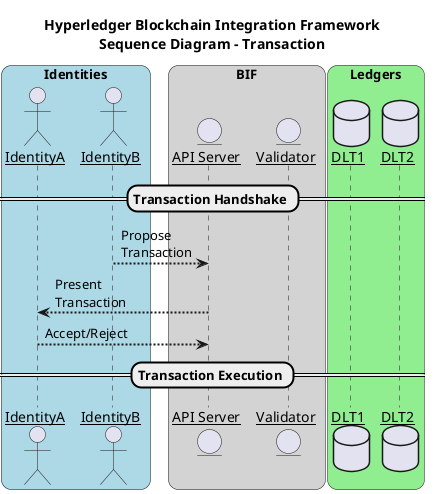 @startuml Sequence Diagram - Transaction

title Hyperledger Blockchain Integration Framework\nSequence Diagram - Transaction

skinparam sequenceArrowThickness 2
skinparam roundcorner 20
skinparam maxmessagesize 60
skinparam sequenceParticipant underline

box "Identities" #LightBlue
actor IdentityA as a
actor IdentityB as b
end box

box "BIF" #LightGray
entity "API Server" as apis
entity "Validator" as v
end box

box "Ledgers" #LightGreen
database DLT1 as d1
database DLT2 as d2
end box

== Transaction Handshake ==

b --> apis: Propose Transaction
apis --> a: Present Transaction
a --> apis: Accept/Reject

== Transaction Execution ==


@enduml